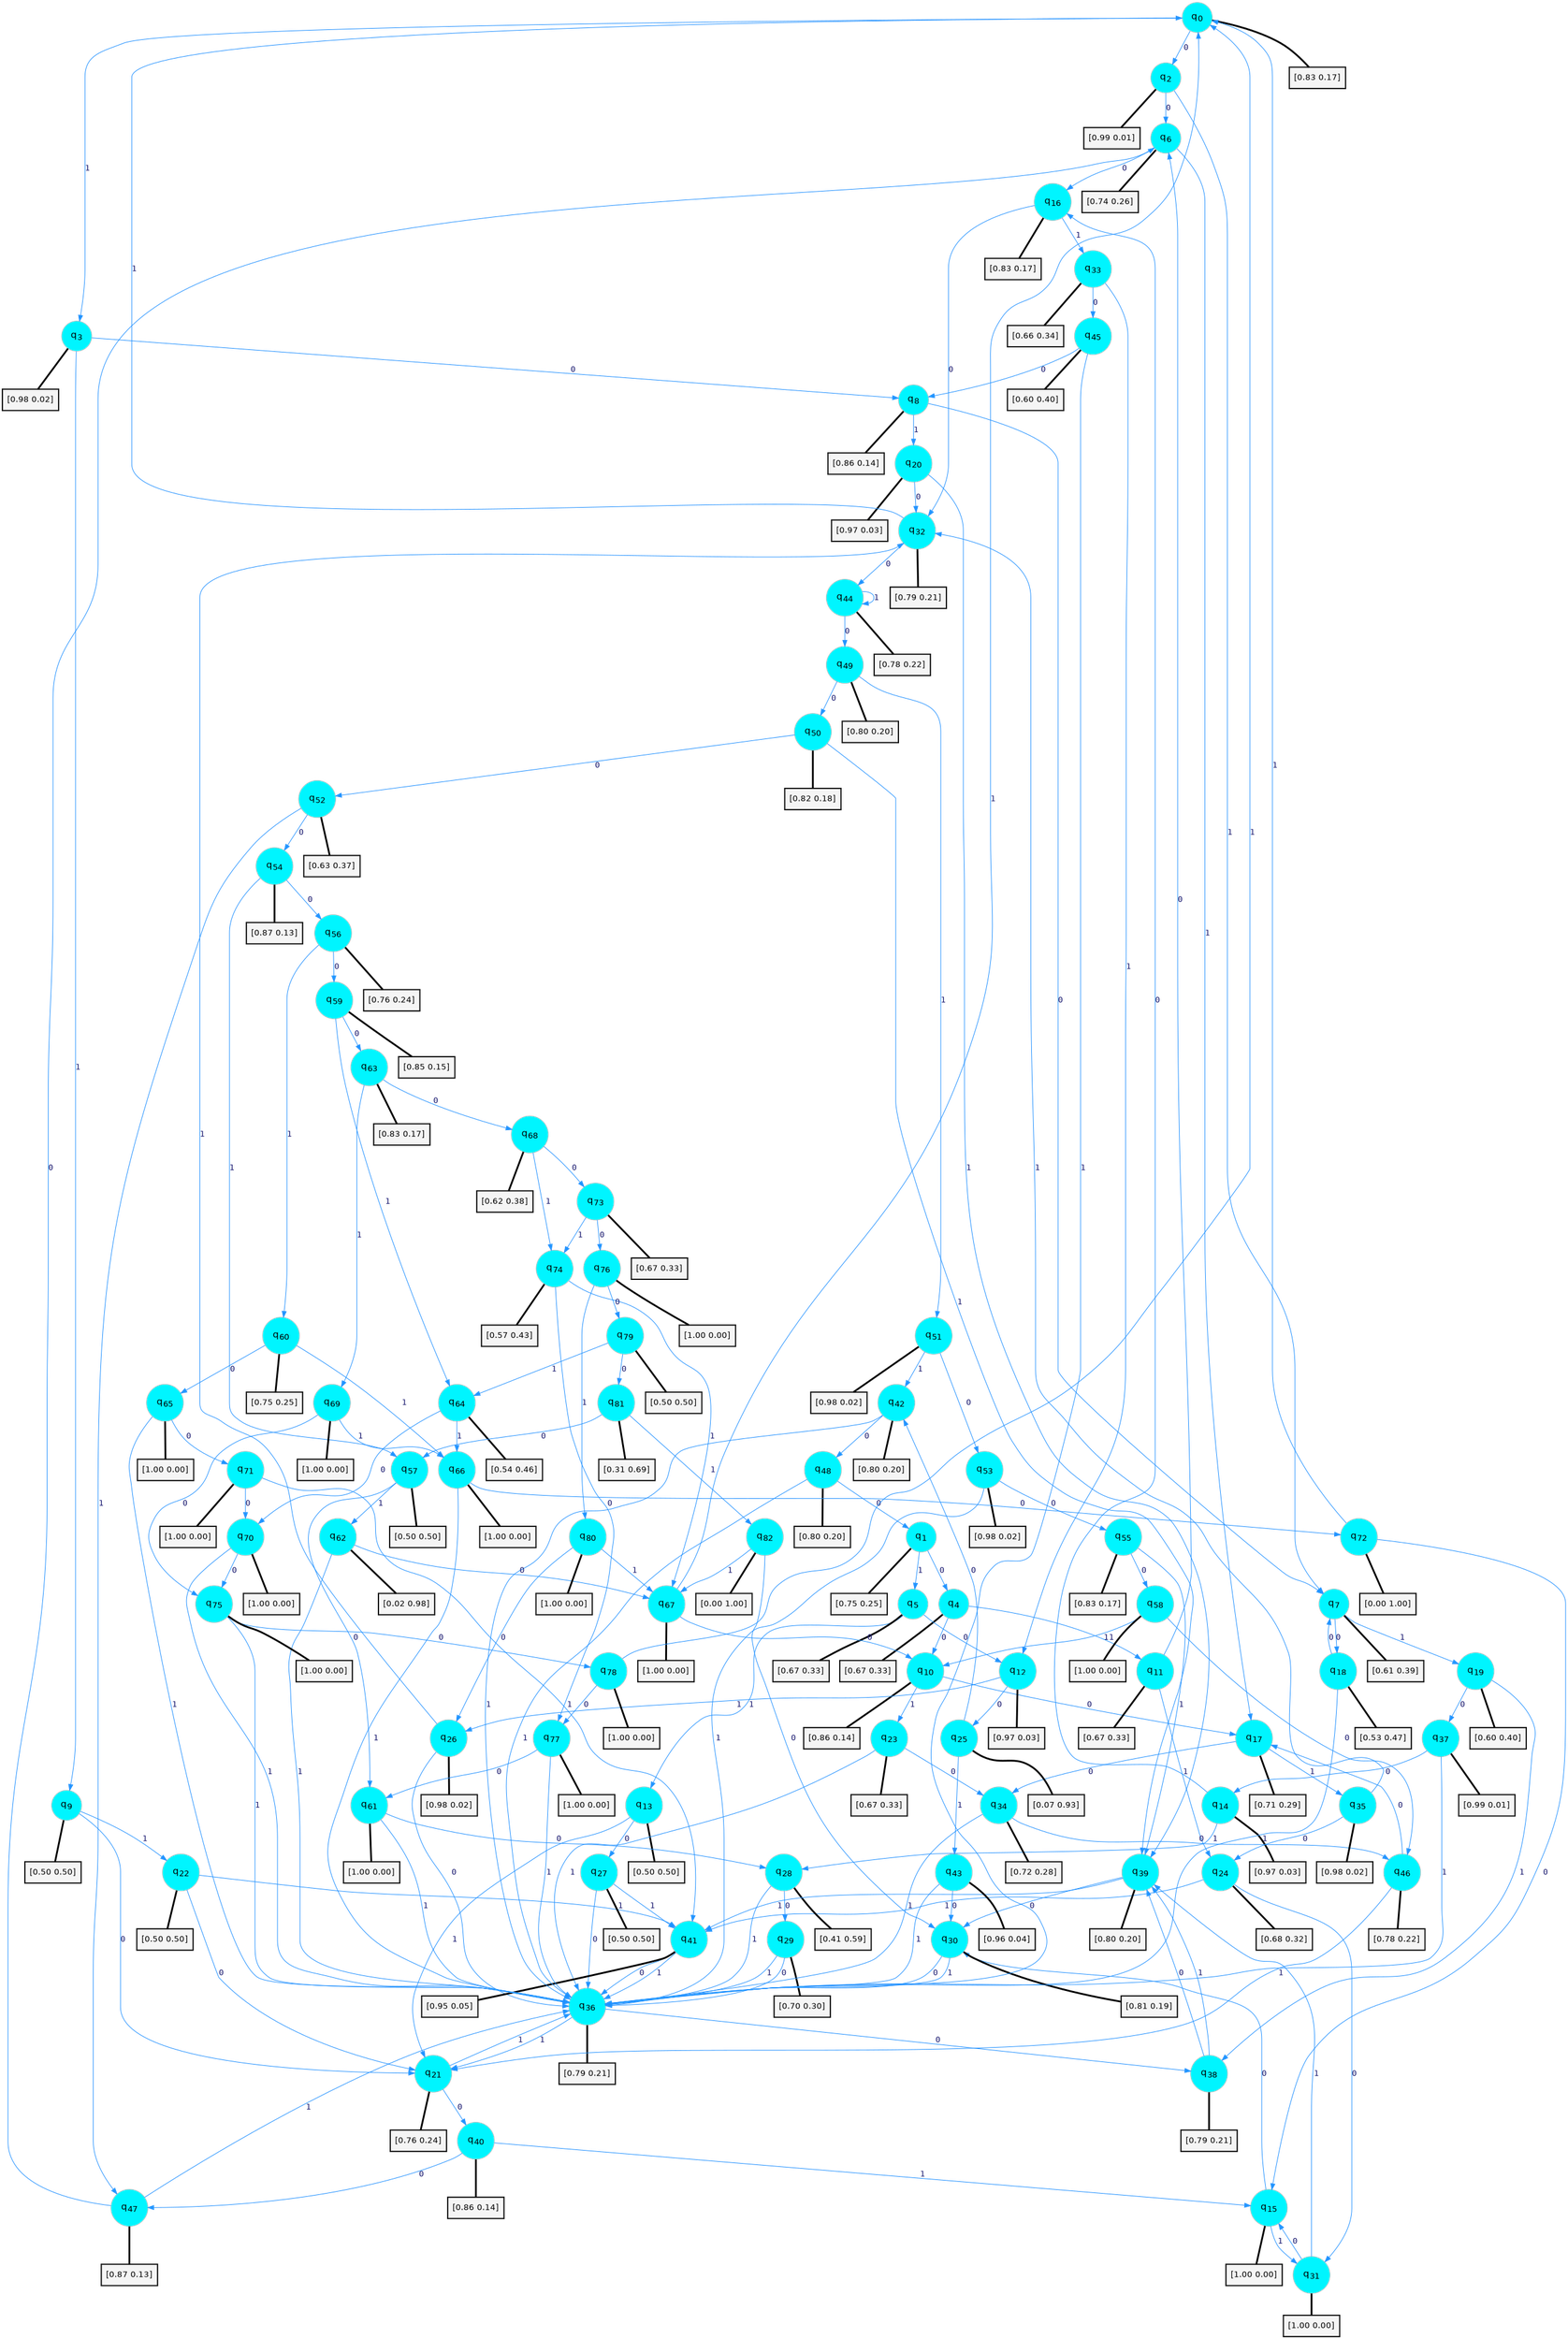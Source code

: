 digraph G {
graph [
bgcolor=transparent, dpi=300, rankdir=TD, size="40,25"];
node [
color=gray, fillcolor=turquoise1, fontcolor=black, fontname=Helvetica, fontsize=16, fontweight=bold, shape=circle, style=filled];
edge [
arrowsize=1, color=dodgerblue1, fontcolor=midnightblue, fontname=courier, fontweight=bold, penwidth=1, style=solid, weight=20];
0[label=<q<SUB>0</SUB>>];
1[label=<q<SUB>1</SUB>>];
2[label=<q<SUB>2</SUB>>];
3[label=<q<SUB>3</SUB>>];
4[label=<q<SUB>4</SUB>>];
5[label=<q<SUB>5</SUB>>];
6[label=<q<SUB>6</SUB>>];
7[label=<q<SUB>7</SUB>>];
8[label=<q<SUB>8</SUB>>];
9[label=<q<SUB>9</SUB>>];
10[label=<q<SUB>10</SUB>>];
11[label=<q<SUB>11</SUB>>];
12[label=<q<SUB>12</SUB>>];
13[label=<q<SUB>13</SUB>>];
14[label=<q<SUB>14</SUB>>];
15[label=<q<SUB>15</SUB>>];
16[label=<q<SUB>16</SUB>>];
17[label=<q<SUB>17</SUB>>];
18[label=<q<SUB>18</SUB>>];
19[label=<q<SUB>19</SUB>>];
20[label=<q<SUB>20</SUB>>];
21[label=<q<SUB>21</SUB>>];
22[label=<q<SUB>22</SUB>>];
23[label=<q<SUB>23</SUB>>];
24[label=<q<SUB>24</SUB>>];
25[label=<q<SUB>25</SUB>>];
26[label=<q<SUB>26</SUB>>];
27[label=<q<SUB>27</SUB>>];
28[label=<q<SUB>28</SUB>>];
29[label=<q<SUB>29</SUB>>];
30[label=<q<SUB>30</SUB>>];
31[label=<q<SUB>31</SUB>>];
32[label=<q<SUB>32</SUB>>];
33[label=<q<SUB>33</SUB>>];
34[label=<q<SUB>34</SUB>>];
35[label=<q<SUB>35</SUB>>];
36[label=<q<SUB>36</SUB>>];
37[label=<q<SUB>37</SUB>>];
38[label=<q<SUB>38</SUB>>];
39[label=<q<SUB>39</SUB>>];
40[label=<q<SUB>40</SUB>>];
41[label=<q<SUB>41</SUB>>];
42[label=<q<SUB>42</SUB>>];
43[label=<q<SUB>43</SUB>>];
44[label=<q<SUB>44</SUB>>];
45[label=<q<SUB>45</SUB>>];
46[label=<q<SUB>46</SUB>>];
47[label=<q<SUB>47</SUB>>];
48[label=<q<SUB>48</SUB>>];
49[label=<q<SUB>49</SUB>>];
50[label=<q<SUB>50</SUB>>];
51[label=<q<SUB>51</SUB>>];
52[label=<q<SUB>52</SUB>>];
53[label=<q<SUB>53</SUB>>];
54[label=<q<SUB>54</SUB>>];
55[label=<q<SUB>55</SUB>>];
56[label=<q<SUB>56</SUB>>];
57[label=<q<SUB>57</SUB>>];
58[label=<q<SUB>58</SUB>>];
59[label=<q<SUB>59</SUB>>];
60[label=<q<SUB>60</SUB>>];
61[label=<q<SUB>61</SUB>>];
62[label=<q<SUB>62</SUB>>];
63[label=<q<SUB>63</SUB>>];
64[label=<q<SUB>64</SUB>>];
65[label=<q<SUB>65</SUB>>];
66[label=<q<SUB>66</SUB>>];
67[label=<q<SUB>67</SUB>>];
68[label=<q<SUB>68</SUB>>];
69[label=<q<SUB>69</SUB>>];
70[label=<q<SUB>70</SUB>>];
71[label=<q<SUB>71</SUB>>];
72[label=<q<SUB>72</SUB>>];
73[label=<q<SUB>73</SUB>>];
74[label=<q<SUB>74</SUB>>];
75[label=<q<SUB>75</SUB>>];
76[label=<q<SUB>76</SUB>>];
77[label=<q<SUB>77</SUB>>];
78[label=<q<SUB>78</SUB>>];
79[label=<q<SUB>79</SUB>>];
80[label=<q<SUB>80</SUB>>];
81[label=<q<SUB>81</SUB>>];
82[label=<q<SUB>82</SUB>>];
83[label="[0.83 0.17]", shape=box,fontcolor=black, fontname=Helvetica, fontsize=14, penwidth=2, fillcolor=whitesmoke,color=black];
84[label="[0.75 0.25]", shape=box,fontcolor=black, fontname=Helvetica, fontsize=14, penwidth=2, fillcolor=whitesmoke,color=black];
85[label="[0.99 0.01]", shape=box,fontcolor=black, fontname=Helvetica, fontsize=14, penwidth=2, fillcolor=whitesmoke,color=black];
86[label="[0.98 0.02]", shape=box,fontcolor=black, fontname=Helvetica, fontsize=14, penwidth=2, fillcolor=whitesmoke,color=black];
87[label="[0.67 0.33]", shape=box,fontcolor=black, fontname=Helvetica, fontsize=14, penwidth=2, fillcolor=whitesmoke,color=black];
88[label="[0.67 0.33]", shape=box,fontcolor=black, fontname=Helvetica, fontsize=14, penwidth=2, fillcolor=whitesmoke,color=black];
89[label="[0.74 0.26]", shape=box,fontcolor=black, fontname=Helvetica, fontsize=14, penwidth=2, fillcolor=whitesmoke,color=black];
90[label="[0.61 0.39]", shape=box,fontcolor=black, fontname=Helvetica, fontsize=14, penwidth=2, fillcolor=whitesmoke,color=black];
91[label="[0.86 0.14]", shape=box,fontcolor=black, fontname=Helvetica, fontsize=14, penwidth=2, fillcolor=whitesmoke,color=black];
92[label="[0.50 0.50]", shape=box,fontcolor=black, fontname=Helvetica, fontsize=14, penwidth=2, fillcolor=whitesmoke,color=black];
93[label="[0.86 0.14]", shape=box,fontcolor=black, fontname=Helvetica, fontsize=14, penwidth=2, fillcolor=whitesmoke,color=black];
94[label="[0.67 0.33]", shape=box,fontcolor=black, fontname=Helvetica, fontsize=14, penwidth=2, fillcolor=whitesmoke,color=black];
95[label="[0.97 0.03]", shape=box,fontcolor=black, fontname=Helvetica, fontsize=14, penwidth=2, fillcolor=whitesmoke,color=black];
96[label="[0.50 0.50]", shape=box,fontcolor=black, fontname=Helvetica, fontsize=14, penwidth=2, fillcolor=whitesmoke,color=black];
97[label="[0.97 0.03]", shape=box,fontcolor=black, fontname=Helvetica, fontsize=14, penwidth=2, fillcolor=whitesmoke,color=black];
98[label="[1.00 0.00]", shape=box,fontcolor=black, fontname=Helvetica, fontsize=14, penwidth=2, fillcolor=whitesmoke,color=black];
99[label="[0.83 0.17]", shape=box,fontcolor=black, fontname=Helvetica, fontsize=14, penwidth=2, fillcolor=whitesmoke,color=black];
100[label="[0.71 0.29]", shape=box,fontcolor=black, fontname=Helvetica, fontsize=14, penwidth=2, fillcolor=whitesmoke,color=black];
101[label="[0.53 0.47]", shape=box,fontcolor=black, fontname=Helvetica, fontsize=14, penwidth=2, fillcolor=whitesmoke,color=black];
102[label="[0.60 0.40]", shape=box,fontcolor=black, fontname=Helvetica, fontsize=14, penwidth=2, fillcolor=whitesmoke,color=black];
103[label="[0.97 0.03]", shape=box,fontcolor=black, fontname=Helvetica, fontsize=14, penwidth=2, fillcolor=whitesmoke,color=black];
104[label="[0.76 0.24]", shape=box,fontcolor=black, fontname=Helvetica, fontsize=14, penwidth=2, fillcolor=whitesmoke,color=black];
105[label="[0.50 0.50]", shape=box,fontcolor=black, fontname=Helvetica, fontsize=14, penwidth=2, fillcolor=whitesmoke,color=black];
106[label="[0.67 0.33]", shape=box,fontcolor=black, fontname=Helvetica, fontsize=14, penwidth=2, fillcolor=whitesmoke,color=black];
107[label="[0.68 0.32]", shape=box,fontcolor=black, fontname=Helvetica, fontsize=14, penwidth=2, fillcolor=whitesmoke,color=black];
108[label="[0.07 0.93]", shape=box,fontcolor=black, fontname=Helvetica, fontsize=14, penwidth=2, fillcolor=whitesmoke,color=black];
109[label="[0.98 0.02]", shape=box,fontcolor=black, fontname=Helvetica, fontsize=14, penwidth=2, fillcolor=whitesmoke,color=black];
110[label="[0.50 0.50]", shape=box,fontcolor=black, fontname=Helvetica, fontsize=14, penwidth=2, fillcolor=whitesmoke,color=black];
111[label="[0.41 0.59]", shape=box,fontcolor=black, fontname=Helvetica, fontsize=14, penwidth=2, fillcolor=whitesmoke,color=black];
112[label="[0.70 0.30]", shape=box,fontcolor=black, fontname=Helvetica, fontsize=14, penwidth=2, fillcolor=whitesmoke,color=black];
113[label="[0.81 0.19]", shape=box,fontcolor=black, fontname=Helvetica, fontsize=14, penwidth=2, fillcolor=whitesmoke,color=black];
114[label="[1.00 0.00]", shape=box,fontcolor=black, fontname=Helvetica, fontsize=14, penwidth=2, fillcolor=whitesmoke,color=black];
115[label="[0.79 0.21]", shape=box,fontcolor=black, fontname=Helvetica, fontsize=14, penwidth=2, fillcolor=whitesmoke,color=black];
116[label="[0.66 0.34]", shape=box,fontcolor=black, fontname=Helvetica, fontsize=14, penwidth=2, fillcolor=whitesmoke,color=black];
117[label="[0.72 0.28]", shape=box,fontcolor=black, fontname=Helvetica, fontsize=14, penwidth=2, fillcolor=whitesmoke,color=black];
118[label="[0.98 0.02]", shape=box,fontcolor=black, fontname=Helvetica, fontsize=14, penwidth=2, fillcolor=whitesmoke,color=black];
119[label="[0.79 0.21]", shape=box,fontcolor=black, fontname=Helvetica, fontsize=14, penwidth=2, fillcolor=whitesmoke,color=black];
120[label="[0.99 0.01]", shape=box,fontcolor=black, fontname=Helvetica, fontsize=14, penwidth=2, fillcolor=whitesmoke,color=black];
121[label="[0.79 0.21]", shape=box,fontcolor=black, fontname=Helvetica, fontsize=14, penwidth=2, fillcolor=whitesmoke,color=black];
122[label="[0.80 0.20]", shape=box,fontcolor=black, fontname=Helvetica, fontsize=14, penwidth=2, fillcolor=whitesmoke,color=black];
123[label="[0.86 0.14]", shape=box,fontcolor=black, fontname=Helvetica, fontsize=14, penwidth=2, fillcolor=whitesmoke,color=black];
124[label="[0.95 0.05]", shape=box,fontcolor=black, fontname=Helvetica, fontsize=14, penwidth=2, fillcolor=whitesmoke,color=black];
125[label="[0.80 0.20]", shape=box,fontcolor=black, fontname=Helvetica, fontsize=14, penwidth=2, fillcolor=whitesmoke,color=black];
126[label="[0.96 0.04]", shape=box,fontcolor=black, fontname=Helvetica, fontsize=14, penwidth=2, fillcolor=whitesmoke,color=black];
127[label="[0.78 0.22]", shape=box,fontcolor=black, fontname=Helvetica, fontsize=14, penwidth=2, fillcolor=whitesmoke,color=black];
128[label="[0.60 0.40]", shape=box,fontcolor=black, fontname=Helvetica, fontsize=14, penwidth=2, fillcolor=whitesmoke,color=black];
129[label="[0.78 0.22]", shape=box,fontcolor=black, fontname=Helvetica, fontsize=14, penwidth=2, fillcolor=whitesmoke,color=black];
130[label="[0.87 0.13]", shape=box,fontcolor=black, fontname=Helvetica, fontsize=14, penwidth=2, fillcolor=whitesmoke,color=black];
131[label="[0.80 0.20]", shape=box,fontcolor=black, fontname=Helvetica, fontsize=14, penwidth=2, fillcolor=whitesmoke,color=black];
132[label="[0.80 0.20]", shape=box,fontcolor=black, fontname=Helvetica, fontsize=14, penwidth=2, fillcolor=whitesmoke,color=black];
133[label="[0.82 0.18]", shape=box,fontcolor=black, fontname=Helvetica, fontsize=14, penwidth=2, fillcolor=whitesmoke,color=black];
134[label="[0.98 0.02]", shape=box,fontcolor=black, fontname=Helvetica, fontsize=14, penwidth=2, fillcolor=whitesmoke,color=black];
135[label="[0.63 0.37]", shape=box,fontcolor=black, fontname=Helvetica, fontsize=14, penwidth=2, fillcolor=whitesmoke,color=black];
136[label="[0.98 0.02]", shape=box,fontcolor=black, fontname=Helvetica, fontsize=14, penwidth=2, fillcolor=whitesmoke,color=black];
137[label="[0.87 0.13]", shape=box,fontcolor=black, fontname=Helvetica, fontsize=14, penwidth=2, fillcolor=whitesmoke,color=black];
138[label="[0.83 0.17]", shape=box,fontcolor=black, fontname=Helvetica, fontsize=14, penwidth=2, fillcolor=whitesmoke,color=black];
139[label="[0.76 0.24]", shape=box,fontcolor=black, fontname=Helvetica, fontsize=14, penwidth=2, fillcolor=whitesmoke,color=black];
140[label="[0.50 0.50]", shape=box,fontcolor=black, fontname=Helvetica, fontsize=14, penwidth=2, fillcolor=whitesmoke,color=black];
141[label="[1.00 0.00]", shape=box,fontcolor=black, fontname=Helvetica, fontsize=14, penwidth=2, fillcolor=whitesmoke,color=black];
142[label="[0.85 0.15]", shape=box,fontcolor=black, fontname=Helvetica, fontsize=14, penwidth=2, fillcolor=whitesmoke,color=black];
143[label="[0.75 0.25]", shape=box,fontcolor=black, fontname=Helvetica, fontsize=14, penwidth=2, fillcolor=whitesmoke,color=black];
144[label="[1.00 0.00]", shape=box,fontcolor=black, fontname=Helvetica, fontsize=14, penwidth=2, fillcolor=whitesmoke,color=black];
145[label="[0.02 0.98]", shape=box,fontcolor=black, fontname=Helvetica, fontsize=14, penwidth=2, fillcolor=whitesmoke,color=black];
146[label="[0.83 0.17]", shape=box,fontcolor=black, fontname=Helvetica, fontsize=14, penwidth=2, fillcolor=whitesmoke,color=black];
147[label="[0.54 0.46]", shape=box,fontcolor=black, fontname=Helvetica, fontsize=14, penwidth=2, fillcolor=whitesmoke,color=black];
148[label="[1.00 0.00]", shape=box,fontcolor=black, fontname=Helvetica, fontsize=14, penwidth=2, fillcolor=whitesmoke,color=black];
149[label="[1.00 0.00]", shape=box,fontcolor=black, fontname=Helvetica, fontsize=14, penwidth=2, fillcolor=whitesmoke,color=black];
150[label="[1.00 0.00]", shape=box,fontcolor=black, fontname=Helvetica, fontsize=14, penwidth=2, fillcolor=whitesmoke,color=black];
151[label="[0.62 0.38]", shape=box,fontcolor=black, fontname=Helvetica, fontsize=14, penwidth=2, fillcolor=whitesmoke,color=black];
152[label="[1.00 0.00]", shape=box,fontcolor=black, fontname=Helvetica, fontsize=14, penwidth=2, fillcolor=whitesmoke,color=black];
153[label="[1.00 0.00]", shape=box,fontcolor=black, fontname=Helvetica, fontsize=14, penwidth=2, fillcolor=whitesmoke,color=black];
154[label="[1.00 0.00]", shape=box,fontcolor=black, fontname=Helvetica, fontsize=14, penwidth=2, fillcolor=whitesmoke,color=black];
155[label="[0.00 1.00]", shape=box,fontcolor=black, fontname=Helvetica, fontsize=14, penwidth=2, fillcolor=whitesmoke,color=black];
156[label="[0.67 0.33]", shape=box,fontcolor=black, fontname=Helvetica, fontsize=14, penwidth=2, fillcolor=whitesmoke,color=black];
157[label="[0.57 0.43]", shape=box,fontcolor=black, fontname=Helvetica, fontsize=14, penwidth=2, fillcolor=whitesmoke,color=black];
158[label="[1.00 0.00]", shape=box,fontcolor=black, fontname=Helvetica, fontsize=14, penwidth=2, fillcolor=whitesmoke,color=black];
159[label="[1.00 0.00]", shape=box,fontcolor=black, fontname=Helvetica, fontsize=14, penwidth=2, fillcolor=whitesmoke,color=black];
160[label="[1.00 0.00]", shape=box,fontcolor=black, fontname=Helvetica, fontsize=14, penwidth=2, fillcolor=whitesmoke,color=black];
161[label="[1.00 0.00]", shape=box,fontcolor=black, fontname=Helvetica, fontsize=14, penwidth=2, fillcolor=whitesmoke,color=black];
162[label="[0.50 0.50]", shape=box,fontcolor=black, fontname=Helvetica, fontsize=14, penwidth=2, fillcolor=whitesmoke,color=black];
163[label="[1.00 0.00]", shape=box,fontcolor=black, fontname=Helvetica, fontsize=14, penwidth=2, fillcolor=whitesmoke,color=black];
164[label="[0.31 0.69]", shape=box,fontcolor=black, fontname=Helvetica, fontsize=14, penwidth=2, fillcolor=whitesmoke,color=black];
165[label="[0.00 1.00]", shape=box,fontcolor=black, fontname=Helvetica, fontsize=14, penwidth=2, fillcolor=whitesmoke,color=black];
0->2 [label=0];
0->3 [label=1];
0->83 [arrowhead=none, penwidth=3,color=black];
1->4 [label=0];
1->5 [label=1];
1->84 [arrowhead=none, penwidth=3,color=black];
2->6 [label=0];
2->7 [label=1];
2->85 [arrowhead=none, penwidth=3,color=black];
3->8 [label=0];
3->9 [label=1];
3->86 [arrowhead=none, penwidth=3,color=black];
4->10 [label=0];
4->11 [label=1];
4->87 [arrowhead=none, penwidth=3,color=black];
5->12 [label=0];
5->13 [label=1];
5->88 [arrowhead=none, penwidth=3,color=black];
6->16 [label=0];
6->17 [label=1];
6->89 [arrowhead=none, penwidth=3,color=black];
7->18 [label=0];
7->19 [label=1];
7->90 [arrowhead=none, penwidth=3,color=black];
8->7 [label=0];
8->20 [label=1];
8->91 [arrowhead=none, penwidth=3,color=black];
9->21 [label=0];
9->22 [label=1];
9->92 [arrowhead=none, penwidth=3,color=black];
10->17 [label=0];
10->23 [label=1];
10->93 [arrowhead=none, penwidth=3,color=black];
11->6 [label=0];
11->24 [label=1];
11->94 [arrowhead=none, penwidth=3,color=black];
12->25 [label=0];
12->26 [label=1];
12->95 [arrowhead=none, penwidth=3,color=black];
13->27 [label=0];
13->21 [label=1];
13->96 [arrowhead=none, penwidth=3,color=black];
14->16 [label=0];
14->28 [label=1];
14->97 [arrowhead=none, penwidth=3,color=black];
15->30 [label=0];
15->31 [label=1];
15->98 [arrowhead=none, penwidth=3,color=black];
16->32 [label=0];
16->33 [label=1];
16->99 [arrowhead=none, penwidth=3,color=black];
17->34 [label=0];
17->35 [label=1];
17->100 [arrowhead=none, penwidth=3,color=black];
18->7 [label=0];
18->36 [label=1];
18->101 [arrowhead=none, penwidth=3,color=black];
19->37 [label=0];
19->38 [label=1];
19->102 [arrowhead=none, penwidth=3,color=black];
20->32 [label=0];
20->39 [label=1];
20->103 [arrowhead=none, penwidth=3,color=black];
21->40 [label=0];
21->36 [label=1];
21->104 [arrowhead=none, penwidth=3,color=black];
22->21 [label=0];
22->41 [label=1];
22->105 [arrowhead=none, penwidth=3,color=black];
23->34 [label=0];
23->36 [label=1];
23->106 [arrowhead=none, penwidth=3,color=black];
24->31 [label=0];
24->41 [label=1];
24->107 [arrowhead=none, penwidth=3,color=black];
25->42 [label=0];
25->43 [label=1];
25->108 [arrowhead=none, penwidth=3,color=black];
26->36 [label=0];
26->32 [label=1];
26->109 [arrowhead=none, penwidth=3,color=black];
27->36 [label=0];
27->41 [label=1];
27->110 [arrowhead=none, penwidth=3,color=black];
28->29 [label=0];
28->36 [label=1];
28->111 [arrowhead=none, penwidth=3,color=black];
29->36 [label=0];
29->36 [label=1];
29->112 [arrowhead=none, penwidth=3,color=black];
30->36 [label=0];
30->36 [label=1];
30->113 [arrowhead=none, penwidth=3,color=black];
31->15 [label=0];
31->39 [label=1];
31->114 [arrowhead=none, penwidth=3,color=black];
32->44 [label=0];
32->0 [label=1];
32->115 [arrowhead=none, penwidth=3,color=black];
33->45 [label=0];
33->12 [label=1];
33->116 [arrowhead=none, penwidth=3,color=black];
34->46 [label=0];
34->36 [label=1];
34->117 [arrowhead=none, penwidth=3,color=black];
35->24 [label=0];
35->32 [label=1];
35->118 [arrowhead=none, penwidth=3,color=black];
36->38 [label=0];
36->21 [label=1];
36->119 [arrowhead=none, penwidth=3,color=black];
37->14 [label=0];
37->36 [label=1];
37->120 [arrowhead=none, penwidth=3,color=black];
38->39 [label=0];
38->39 [label=1];
38->121 [arrowhead=none, penwidth=3,color=black];
39->30 [label=0];
39->41 [label=1];
39->122 [arrowhead=none, penwidth=3,color=black];
40->47 [label=0];
40->15 [label=1];
40->123 [arrowhead=none, penwidth=3,color=black];
41->36 [label=0];
41->36 [label=1];
41->124 [arrowhead=none, penwidth=3,color=black];
42->48 [label=0];
42->36 [label=1];
42->125 [arrowhead=none, penwidth=3,color=black];
43->30 [label=0];
43->36 [label=1];
43->126 [arrowhead=none, penwidth=3,color=black];
44->49 [label=0];
44->44 [label=1];
44->127 [arrowhead=none, penwidth=3,color=black];
45->8 [label=0];
45->36 [label=1];
45->128 [arrowhead=none, penwidth=3,color=black];
46->17 [label=0];
46->21 [label=1];
46->129 [arrowhead=none, penwidth=3,color=black];
47->6 [label=0];
47->36 [label=1];
47->130 [arrowhead=none, penwidth=3,color=black];
48->1 [label=0];
48->36 [label=1];
48->131 [arrowhead=none, penwidth=3,color=black];
49->50 [label=0];
49->51 [label=1];
49->132 [arrowhead=none, penwidth=3,color=black];
50->52 [label=0];
50->39 [label=1];
50->133 [arrowhead=none, penwidth=3,color=black];
51->53 [label=0];
51->42 [label=1];
51->134 [arrowhead=none, penwidth=3,color=black];
52->54 [label=0];
52->47 [label=1];
52->135 [arrowhead=none, penwidth=3,color=black];
53->55 [label=0];
53->36 [label=1];
53->136 [arrowhead=none, penwidth=3,color=black];
54->56 [label=0];
54->57 [label=1];
54->137 [arrowhead=none, penwidth=3,color=black];
55->58 [label=0];
55->39 [label=1];
55->138 [arrowhead=none, penwidth=3,color=black];
56->59 [label=0];
56->60 [label=1];
56->139 [arrowhead=none, penwidth=3,color=black];
57->61 [label=0];
57->62 [label=1];
57->140 [arrowhead=none, penwidth=3,color=black];
58->46 [label=0];
58->10 [label=1];
58->141 [arrowhead=none, penwidth=3,color=black];
59->63 [label=0];
59->64 [label=1];
59->142 [arrowhead=none, penwidth=3,color=black];
60->65 [label=0];
60->66 [label=1];
60->143 [arrowhead=none, penwidth=3,color=black];
61->28 [label=0];
61->36 [label=1];
61->144 [arrowhead=none, penwidth=3,color=black];
62->67 [label=0];
62->36 [label=1];
62->145 [arrowhead=none, penwidth=3,color=black];
63->68 [label=0];
63->69 [label=1];
63->146 [arrowhead=none, penwidth=3,color=black];
64->70 [label=0];
64->66 [label=1];
64->147 [arrowhead=none, penwidth=3,color=black];
65->71 [label=0];
65->36 [label=1];
65->148 [arrowhead=none, penwidth=3,color=black];
66->72 [label=0];
66->36 [label=1];
66->149 [arrowhead=none, penwidth=3,color=black];
67->10 [label=0];
67->0 [label=1];
67->150 [arrowhead=none, penwidth=3,color=black];
68->73 [label=0];
68->74 [label=1];
68->151 [arrowhead=none, penwidth=3,color=black];
69->75 [label=0];
69->66 [label=1];
69->152 [arrowhead=none, penwidth=3,color=black];
70->75 [label=0];
70->36 [label=1];
70->153 [arrowhead=none, penwidth=3,color=black];
71->70 [label=0];
71->41 [label=1];
71->154 [arrowhead=none, penwidth=3,color=black];
72->15 [label=0];
72->0 [label=1];
72->155 [arrowhead=none, penwidth=3,color=black];
73->76 [label=0];
73->74 [label=1];
73->156 [arrowhead=none, penwidth=3,color=black];
74->77 [label=0];
74->67 [label=1];
74->157 [arrowhead=none, penwidth=3,color=black];
75->78 [label=0];
75->36 [label=1];
75->158 [arrowhead=none, penwidth=3,color=black];
76->79 [label=0];
76->80 [label=1];
76->159 [arrowhead=none, penwidth=3,color=black];
77->61 [label=0];
77->36 [label=1];
77->160 [arrowhead=none, penwidth=3,color=black];
78->77 [label=0];
78->0 [label=1];
78->161 [arrowhead=none, penwidth=3,color=black];
79->81 [label=0];
79->64 [label=1];
79->162 [arrowhead=none, penwidth=3,color=black];
80->26 [label=0];
80->67 [label=1];
80->163 [arrowhead=none, penwidth=3,color=black];
81->57 [label=0];
81->82 [label=1];
81->164 [arrowhead=none, penwidth=3,color=black];
82->30 [label=0];
82->67 [label=1];
82->165 [arrowhead=none, penwidth=3,color=black];
}
